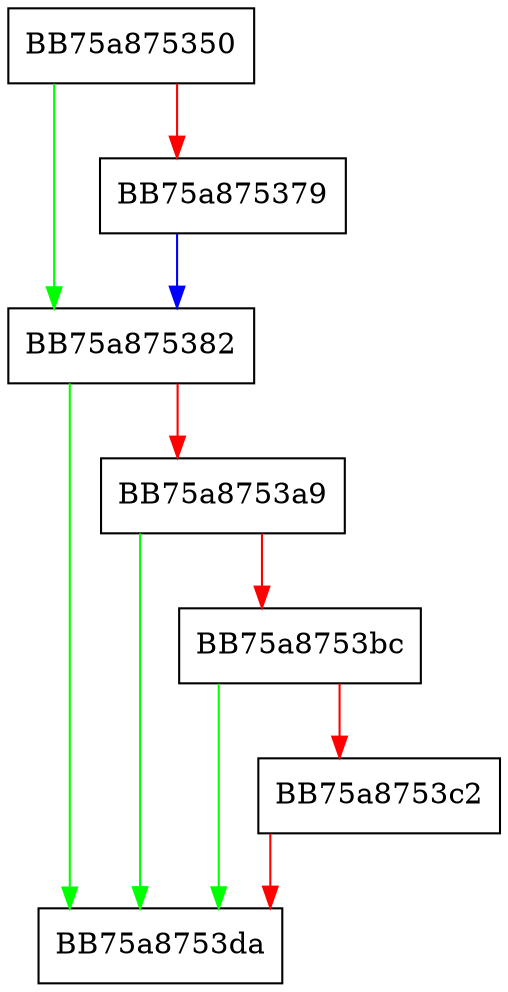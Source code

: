 digraph LoadBmProxyDbVar {
  node [shape="box"];
  graph [splines=ortho];
  BB75a875350 -> BB75a875382 [color="green"];
  BB75a875350 -> BB75a875379 [color="red"];
  BB75a875379 -> BB75a875382 [color="blue"];
  BB75a875382 -> BB75a8753da [color="green"];
  BB75a875382 -> BB75a8753a9 [color="red"];
  BB75a8753a9 -> BB75a8753da [color="green"];
  BB75a8753a9 -> BB75a8753bc [color="red"];
  BB75a8753bc -> BB75a8753da [color="green"];
  BB75a8753bc -> BB75a8753c2 [color="red"];
  BB75a8753c2 -> BB75a8753da [color="red"];
}